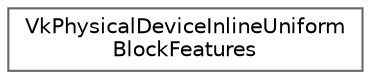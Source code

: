 digraph "类继承关系图"
{
 // LATEX_PDF_SIZE
  bgcolor="transparent";
  edge [fontname=Helvetica,fontsize=10,labelfontname=Helvetica,labelfontsize=10];
  node [fontname=Helvetica,fontsize=10,shape=box,height=0.2,width=0.4];
  rankdir="LR";
  Node0 [id="Node000000",label="VkPhysicalDeviceInlineUniform\lBlockFeatures",height=0.2,width=0.4,color="grey40", fillcolor="white", style="filled",URL="$struct_vk_physical_device_inline_uniform_block_features.html",tooltip=" "];
}
